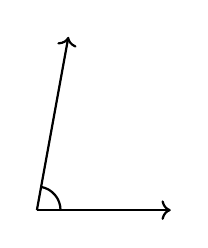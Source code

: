 \begin{tikzpicture}
\node(m) at (0,0) {};
\node(r) at (1.7,0) {};
\node(up) at (0.4,2.2) {};

\draw[->,thick]  (m.center) -- (up.center);
\draw[->, thick]  (m.center) -- (r.center);
\draw[thick] (0.3,0) arc (0:80:0.3);
\end{tikzpicture}